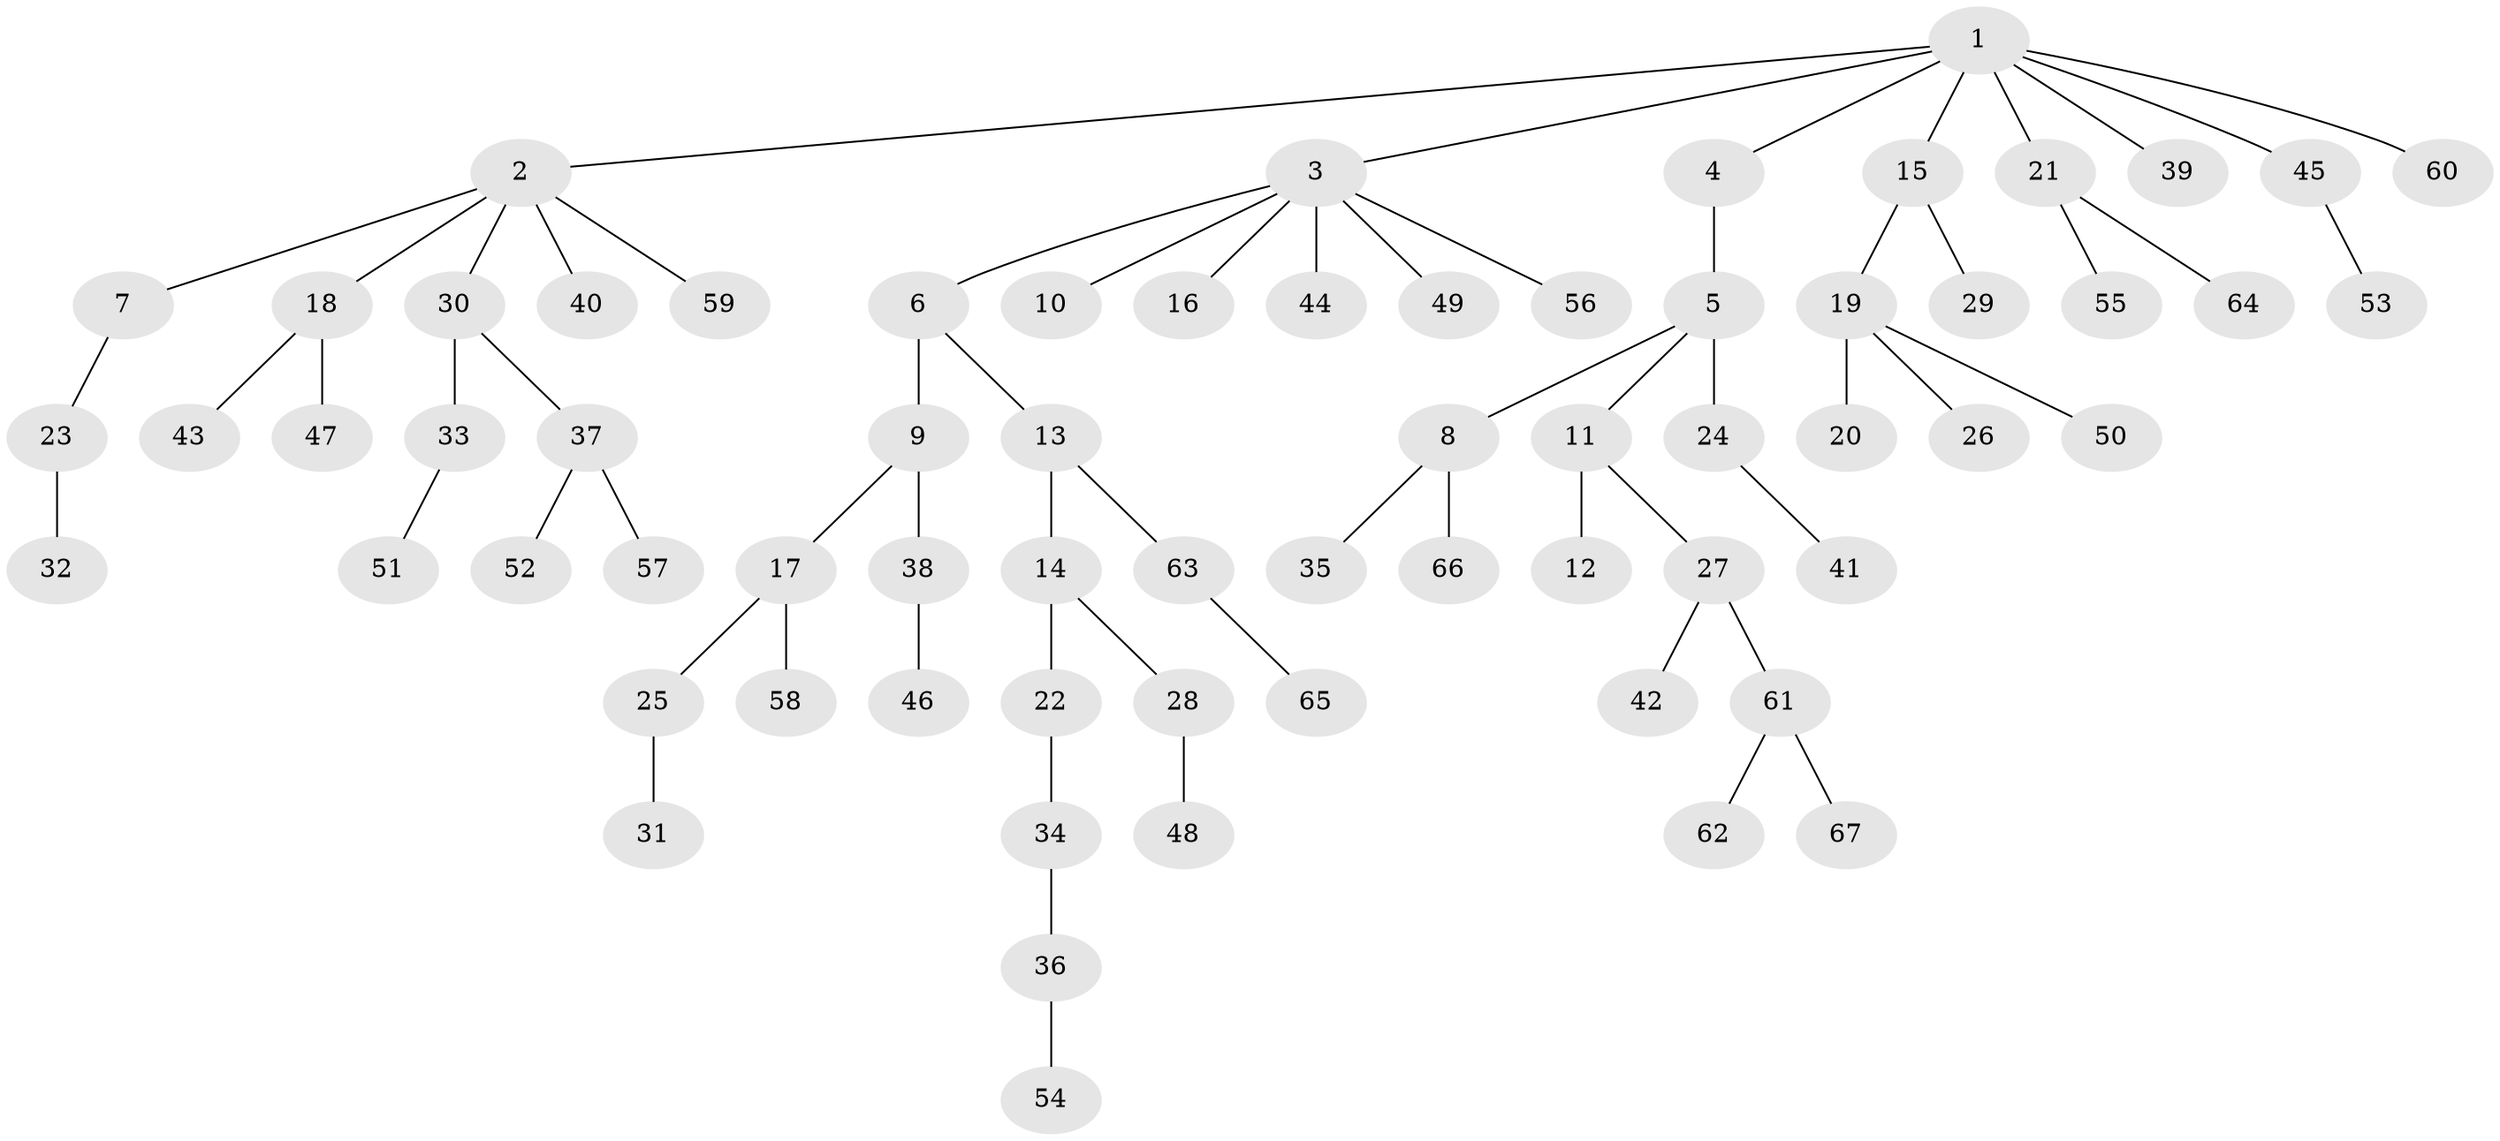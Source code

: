 // coarse degree distribution, {9: 0.022727272727272728, 5: 0.022727272727272728, 6: 0.022727272727272728, 4: 0.06818181818181818, 2: 0.22727272727272727, 3: 0.06818181818181818, 1: 0.5681818181818182}
// Generated by graph-tools (version 1.1) at 2025/24/03/03/25 07:24:08]
// undirected, 67 vertices, 66 edges
graph export_dot {
graph [start="1"]
  node [color=gray90,style=filled];
  1;
  2;
  3;
  4;
  5;
  6;
  7;
  8;
  9;
  10;
  11;
  12;
  13;
  14;
  15;
  16;
  17;
  18;
  19;
  20;
  21;
  22;
  23;
  24;
  25;
  26;
  27;
  28;
  29;
  30;
  31;
  32;
  33;
  34;
  35;
  36;
  37;
  38;
  39;
  40;
  41;
  42;
  43;
  44;
  45;
  46;
  47;
  48;
  49;
  50;
  51;
  52;
  53;
  54;
  55;
  56;
  57;
  58;
  59;
  60;
  61;
  62;
  63;
  64;
  65;
  66;
  67;
  1 -- 2;
  1 -- 3;
  1 -- 4;
  1 -- 15;
  1 -- 21;
  1 -- 39;
  1 -- 45;
  1 -- 60;
  2 -- 7;
  2 -- 18;
  2 -- 30;
  2 -- 40;
  2 -- 59;
  3 -- 6;
  3 -- 10;
  3 -- 16;
  3 -- 44;
  3 -- 49;
  3 -- 56;
  4 -- 5;
  5 -- 8;
  5 -- 11;
  5 -- 24;
  6 -- 9;
  6 -- 13;
  7 -- 23;
  8 -- 35;
  8 -- 66;
  9 -- 17;
  9 -- 38;
  11 -- 12;
  11 -- 27;
  13 -- 14;
  13 -- 63;
  14 -- 22;
  14 -- 28;
  15 -- 19;
  15 -- 29;
  17 -- 25;
  17 -- 58;
  18 -- 43;
  18 -- 47;
  19 -- 20;
  19 -- 26;
  19 -- 50;
  21 -- 55;
  21 -- 64;
  22 -- 34;
  23 -- 32;
  24 -- 41;
  25 -- 31;
  27 -- 42;
  27 -- 61;
  28 -- 48;
  30 -- 33;
  30 -- 37;
  33 -- 51;
  34 -- 36;
  36 -- 54;
  37 -- 52;
  37 -- 57;
  38 -- 46;
  45 -- 53;
  61 -- 62;
  61 -- 67;
  63 -- 65;
}
